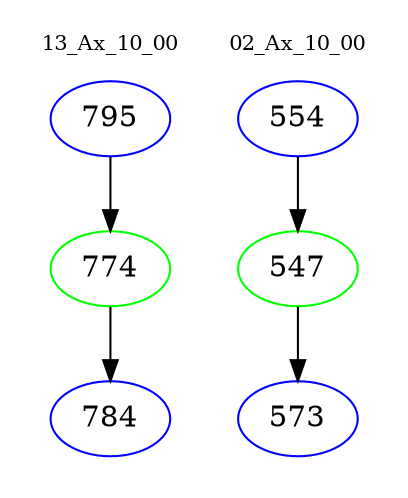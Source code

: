 digraph{
subgraph cluster_0 {
color = white
label = "13_Ax_10_00";
fontsize=10;
T0_795 [label="795", color="blue"]
T0_795 -> T0_774 [color="black"]
T0_774 [label="774", color="green"]
T0_774 -> T0_784 [color="black"]
T0_784 [label="784", color="blue"]
}
subgraph cluster_1 {
color = white
label = "02_Ax_10_00";
fontsize=10;
T1_554 [label="554", color="blue"]
T1_554 -> T1_547 [color="black"]
T1_547 [label="547", color="green"]
T1_547 -> T1_573 [color="black"]
T1_573 [label="573", color="blue"]
}
}

